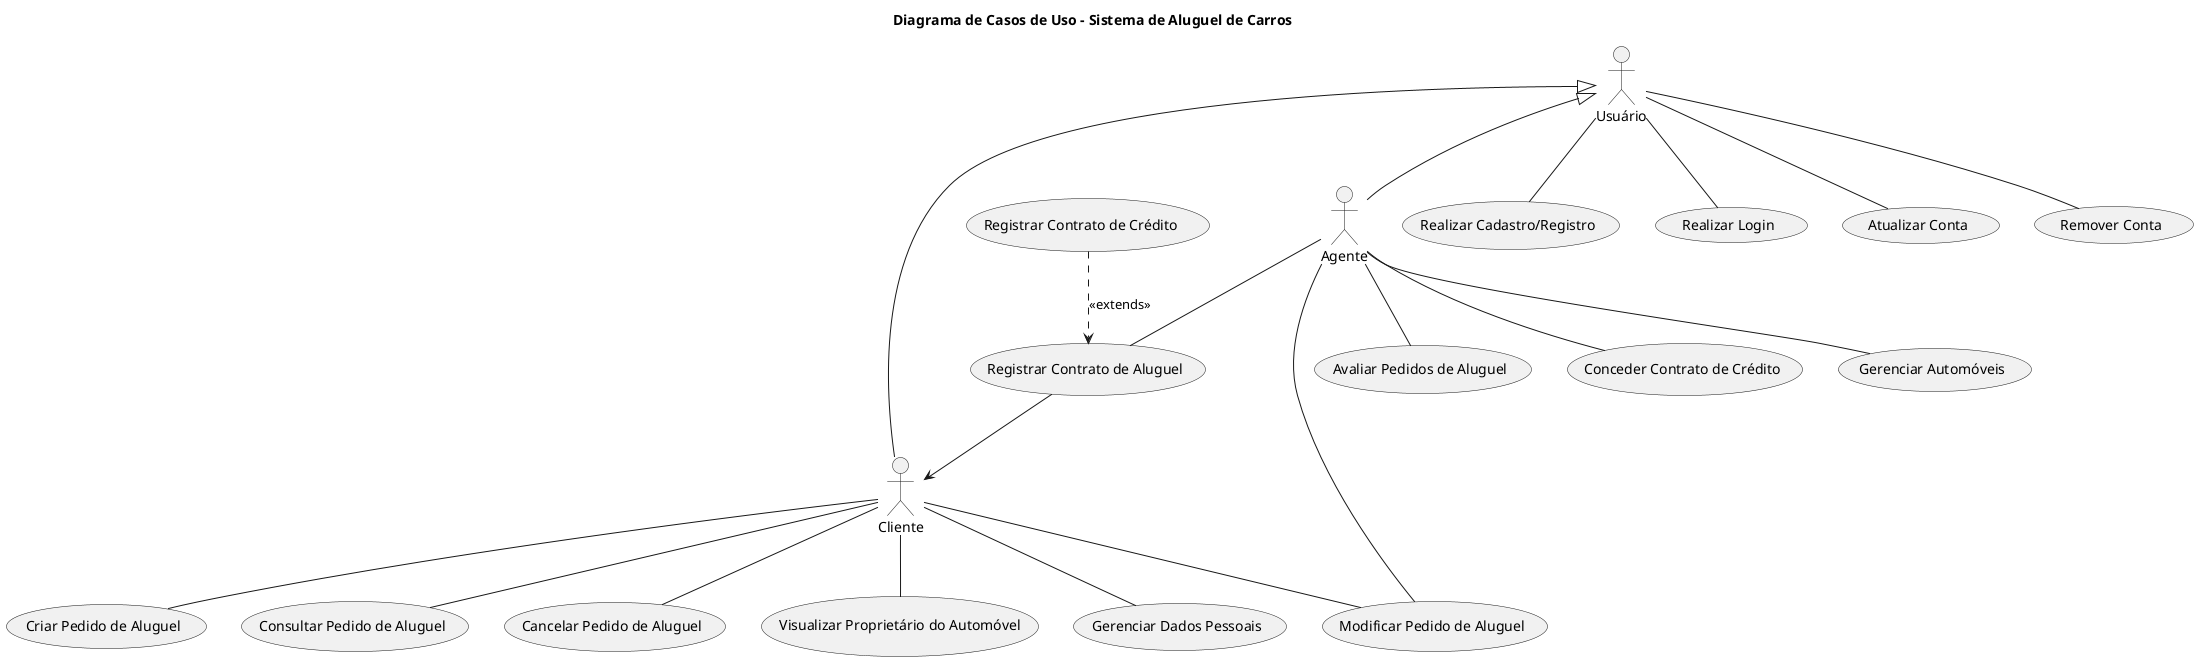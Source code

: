 @startuml
title Diagrama de Casos de Uso - Sistema de Aluguel de Carros

actor "Usuário" as Usuario
actor "Cliente" as Cliente
actor "Agente" as Agente

Usuario <|-- Cliente
Usuario <|-- Agente

' Casos de uso de autenticação
usecase "Realizar Cadastro/Registro" as UC_Cadastrar
usecase "Realizar Login" as UC_Login
usecase "Atualizar Conta" as UC_AtualizarConta
usecase "Remover Conta" as UC_RemoverConta

' Casos de uso do Cliente
usecase "Criar Pedido de Aluguel" as UC_CriarPedido
usecase "Consultar Pedido de Aluguel" as UC_ConsultarPedido
usecase "Cancelar Pedido de Aluguel" as UC_CancelarPedido
usecase "Visualizar Proprietário do Automóvel" as UC_VisualizarProprietario
usecase "Gerenciar Dados Pessoais" as UC_GerenciarDadosPessoais

' Casos de uso do Agente
usecase "Avaliar Pedidos de Aluguel" as UC_AvaliarPedido
usecase "Conceder Contrato de Crédito" as UC_ConcederCredito
usecase "Gerenciar Automóveis" as UC_GerenciarAutomoveis

' Casos de uso do Agente e cliente
usecase "Modificar Pedido de Aluguel" as UC_ModificarPedido
usecase "Registrar Contrato de Aluguel" as UC_RegistrarContrato
usecase "Registrar Contrato de Crédito   " as UC_RegistrarContratoCredito

' Relacionamentos
Usuario -- UC_Cadastrar
Usuario -- UC_Login
Usuario -- UC_AtualizarConta
Usuario -- UC_RemoverConta

Cliente -- UC_CriarPedido
Cliente -- UC_ModificarPedido
Cliente -- UC_ConsultarPedido
Cliente -- UC_CancelarPedido
Cliente -- UC_VisualizarProprietario
Cliente -- UC_GerenciarDadosPessoais

Agente -- UC_AvaliarPedido
Agente -- UC_ModificarPedido
Agente -- UC_RegistrarContrato
(UC_RegistrarContratoCredito) ..> (UC_RegistrarContrato) : <<extends>>
Agente -- UC_ConcederCredito
Agente -- UC_GerenciarAutomoveis

UC_RegistrarContrato --> Cliente
@enduml
